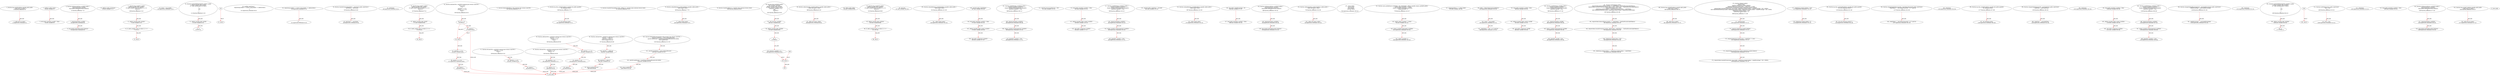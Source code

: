 digraph  {
13 [label="2_ function bug_unchk3(address payable addr) public\n      {addr.send (42 ether); }\n13-function_definition-3-4", method="bug_unchk3(address payable addr)", type_label=function_definition];
21 [label="3_ addr.send (42 ether);\n21-expression_statement-4-4", method="bug_unchk3(address payable addr)", type_label=expression_statement];
29 [label="4_ address public owner;\n29-new_variable-5-5", method="", type_label=new_variable];
34 [label="5_ bool public payedOut_unchk9 = false;\n34-new_variable-6-6", method="", type_label=new_variable];
41 [label="6_ function withdrawLeftOver_unchk9() public {\n        require(payedOut_unchk9);\n        msg.sender.send(address(this).balance);\n    }\n41-function_definition-7-10", method="withdrawLeftOver_unchk9()", type_label=function_definition];
45 [label="7_ require(payedOut_unchk9);\n45-expression_statement-8-8", method="withdrawLeftOver_unchk9()", type_label=expression_statement];
50 [label="8_ msg.sender.send(address(this).balance);\n50-expression_statement-9-9", method="withdrawLeftOver_unchk9()", type_label=expression_statement];
63 [label="10_ address public newOwner;\n63-new_variable-11-11", method="", type_label=new_variable];
68 [label="11_ function bug_unchk31() public{\naddress payable addr_unchk31;\nif (!addr_unchk31.send (10 ether) || 1==1)\n	{revert();}\n}\n68-function_definition-12-16", method="bug_unchk31()", type_label=function_definition];
72 [label="12_ address payable addr_unchk31;\n72-new_variable-13-13", method="bug_unchk31()", type_label=new_variable];
77 [label="13_ if_!addr_unchk31.send (10 ether) || 1==1\n77-if-14-15", method="bug_unchk31()", type_label=if];
1452 [label="13_ end_if", method="bug_unchk31()", type_label=end_if];
105 [label="18_ owner = msg.sender;\n105-expression_statement-19-19", method="", type_label=expression_statement];
111 [label="20_ function UncheckedExternalCall_unchk4 () public\n{  address payable addr_unchk4;\n   if (! addr_unchk4.send (42 ether))  \n      { \n      }\n	else\n      { \n      }\n}\n111-function_definition-21-29", method="UncheckedExternalCall_unchk4()", type_label=function_definition];
115 [label="21_ address payable addr_unchk4;\n115-new_variable-22-22", method="UncheckedExternalCall_unchk4()", type_label=new_variable];
120 [label="22_ if\n120-if-23-28", method="UncheckedExternalCall_unchk4()", type_label=if];
1495 [label="22_ end_if", method="UncheckedExternalCall_unchk4()", type_label=end_if];
131 [label="29_ modifier onlyOwner {\n        require(msg.sender == owner || msg.sender == address(this));\n        _;\n    }\n131-expression_statement-30-33", method="", type_label=expression_statement];
134 [label="30_ require(msg.sender == owner || msg.sender == address(this));\n134-expression_statement-31-31", method="", type_label=expression_statement];
151 [label="31_ _;\n151-expression_statement-32-32", method="", type_label=expression_statement];
153 [label="33_ function transferOwnership(address _newOwner) public onlyOwner {\n        newOwner = _newOwner;\n    }\n153-function_definition-34-36", method="transferOwnership(address _newOwner)", type_label=function_definition];
160 [label="33_ onlyOwner\n160-expression_statement-34-34", method="transferOwnership(address _newOwner)", type_label=expression_statement];
163 [label="34_ newOwner = _newOwner;\n163-expression_statement-35-35", method="transferOwnership(address _newOwner)", type_label=expression_statement];
167 [label="36_ function bug_unchk7() public{\naddress payable addr_unchk7;\nif (!addr_unchk7.send (10 ether) || 1==1)\n	{revert();}\n}\n167-function_definition-37-41", method="bug_unchk7()", type_label=function_definition];
171 [label="37_ address payable addr_unchk7;\n171-new_variable-38-38", method="bug_unchk7()", type_label=new_variable];
176 [label="38_ if_!addr_unchk7.send (10 ether) || 1==1\n176-if-39-40", method="bug_unchk7()", type_label=if];
1551 [label="38_ end_if", method="bug_unchk7()", type_label=end_if];
195 [label="43_ function mul(uint256 a, uint256 b) internal pure returns (uint256) {\n    if (a == 0) {\n      return 0;\n    }\n    uint256 c = a * b;\n    assert(c / a == b);\n    return c;\n  }\n195-function_definition-44-51", method="mul(uint256 a,uint256 b)", type_label=function_definition];
212 [label="44_ if_a == 0\n212-if-45-47", method="mul(uint256 a,uint256 b)", type_label=if];
1587 [label="44_ end_if", method="mul(uint256 a,uint256 b)", type_label=end_if];
217 [label="45_ return 0;\n217-return-46-46", method="mul(uint256 a,uint256 b)", type_label=return];
219 [label="47_ uint256 c = a * b;\n219-new_variable-48-48", method="mul(uint256 a,uint256 b)", type_label=new_variable];
227 [label="48_ assert(c / a == b);\n227-expression_statement-49-49", method="mul(uint256 a,uint256 b)", type_label=expression_statement];
236 [label="49_ return c;\n236-return-50-50", method="mul(uint256 a,uint256 b)", type_label=return];
238 [label="51_ function div(uint256 a, uint256 b) internal pure returns (uint256) {\n    uint256 c = a / b;\n    return c;\n  }\n238-function_definition-52-55", method="div(uint256 a,uint256 b)", type_label=function_definition];
255 [label="52_ uint256 c = a / b;\n255-new_variable-53-53", method="div(uint256 a,uint256 b)", type_label=new_variable];
263 [label="53_ return c;\n263-return-54-54", method="div(uint256 a,uint256 b)", type_label=return];
265 [label="55_ function sub(uint256 a, uint256 b) internal pure returns (uint256) {\n    assert(b <= a);\n    return a - b;\n  }\n265-function_definition-56-59", method="sub(uint256 a,uint256 b)", type_label=function_definition];
282 [label="56_ assert(b <= a);\n282-expression_statement-57-57", method="sub(uint256 a,uint256 b)", type_label=expression_statement];
289 [label="57_ return a - b;\n289-return-58-58", method="sub(uint256 a,uint256 b)", type_label=return];
293 [label="59_ function add(uint256 a, uint256 b) internal pure returns (uint256) {\n    uint256 c = a + b;\n    assert(c >= a);\n    return c;\n  }\n293-function_definition-60-64", method="add(uint256 a,uint256 b)", type_label=function_definition];
310 [label="60_ uint256 c = a + b;\n310-new_variable-61-61", method="add(uint256 a,uint256 b)", type_label=new_variable];
318 [label="61_ assert(c >= a);\n318-expression_statement-62-62", method="add(uint256 a,uint256 b)", type_label=expression_statement];
325 [label="62_ return c;\n325-return-63-63", method="add(uint256 a,uint256 b)", type_label=return];
327 [label="64_ function ceil(uint256 a, uint256 m) internal pure returns (uint256) {\n    uint256 c = add(a,m);\n    uint256 d = sub(c,1);\n    return mul(div(d,m),m);\n  }\n327-function_definition-65-69", method="ceil(uint256 a,uint256 m)", type_label=function_definition];
344 [label="65_ uint256 c = add(a,m);\n344-new_variable-66-66", method="ceil(uint256 a,uint256 m)", type_label=new_variable];
355 [label="66_ uint256 d = sub(c,1);\n355-new_variable-67-67", method="ceil(uint256 a,uint256 m)", type_label=new_variable];
366 [label="67_ return mul(div(d,m),m);\n366-return-68-68", method="ceil(uint256 a,uint256 m)", type_label=return];
381 [label="71_ function balanceOf(address who) external view returns (uint256);\n381-function_definition-72-72", method="balanceOf(address who)", type_label=function_definition];
393 [label="72_ function my_func_unchk23(address payable dst) public payable{\n        dst.send(msg.value);\n    }\n393-function_definition-73-75", method="my_func_unchk23(address payable dst)", type_label=function_definition];
402 [label="73_ dst.send(msg.value);\n402-expression_statement-74-74", method="my_func_unchk23(address payable dst)", type_label=expression_statement];
411 [label="75_ function transferFrom(address from, address to, uint256 value) external returns (bool);\n411-function_definition-76-76", method="transferFrom(address from,address to,uint256 value)", type_label=function_definition];
430 [label="76_ function unhandledsend_unchk14(address payable callee) public {\n    callee.send(5 ether);\n  }\n430-function_definition-77-79", method="unhandledsend_unchk14(address payable callee)", type_label=function_definition];
438 [label="77_ callee.send(5 ether);\n438-expression_statement-78-78", method="unhandledsend_unchk14(address payable callee)", type_label=expression_statement];
446 [label="79_ function transfer(address to, uint256 value) external returns (bool);\n446-function_definition-80-80", method="transfer(address to,uint256 value)", type_label=function_definition];
461 [label="80_ function bug_unchk30() public{\nuint receivers_unchk30;\naddress payable addr_unchk30;\nif (!addr_unchk30.send(42 ether))\n	{receivers_unchk30 +=1;}\nelse\n	{revert();}\n}\n461-function_definition-81-88", method="bug_unchk30()", type_label=function_definition];
465 [label="81_ uint receivers_unchk30;\n465-new_variable-82-82", method="bug_unchk30()", type_label=new_variable];
470 [label="82_ address payable addr_unchk30;\n470-new_variable-83-83", method="bug_unchk30()", type_label=new_variable];
475 [label="83_ if\n475-if-84-87", method="bug_unchk30()", type_label=if];
1850 [label="83_ end_if", method="bug_unchk30()", type_label=end_if];
485 [label="84_ receivers_unchk30 +=1;\n485-expression_statement-85-85", method="bug_unchk30()", type_label=expression_statement];
498 [label="90_ function callnotchecked_unchk25(address payable callee) public {\n    callee.call.value(1 ether);\n  }\n498-function_definition-91-93", method="callnotchecked_unchk25(address payable callee)", type_label=function_definition];
506 [label="91_ callee.call.value(1 ether);\n506-expression_statement-92-92", method="callnotchecked_unchk25(address payable callee)", type_label=expression_statement];
516 [label="93_ Token public token;\n516-new_variable-94-94", method="", type_label=new_variable];
522 [label="94_ function bug_unchk19() public{\naddress payable addr_unchk19;\nif (!addr_unchk19.send (10 ether) || 1==1)\n	{revert();}\n}\n522-function_definition-95-99", method="bug_unchk19()", type_label=function_definition];
526 [label="95_ address payable addr_unchk19;\n526-new_variable-96-96", method="bug_unchk19()", type_label=new_variable];
531 [label="96_ if_!addr_unchk19.send (10 ether) || 1==1\n531-if-97-98", method="bug_unchk19()", type_label=if];
1906 [label="96_ end_if", method="bug_unchk19()", type_label=end_if];
547 [label="99_ bool lock;\n547-new_variable-100-100", method="", type_label=new_variable];
551 [label="100_ function unhandledsend_unchk26(address payable callee) public {\n    callee.send(5 ether);\n  }\n551-function_definition-101-103", method="unhandledsend_unchk26(address payable callee)", type_label=function_definition];
559 [label="101_ callee.send(5 ether);\n559-expression_statement-102-102", method="unhandledsend_unchk26(address payable callee)", type_label=expression_statement];
567 [label="103_ uint256 public stakeTokens;\n567-new_variable-104-104", method="", type_label=new_variable];
572 [label="104_ bool public payedOut_unchk20 = false;\n572-new_variable-105-105", method="", type_label=new_variable];
579 [label="105_ address payable public winner_unchk20;\n579-new_variable-106-106", method="", type_label=new_variable];
584 [label="106_ uint public winAmount_unchk20;\n584-new_variable-107-107", method="", type_label=new_variable];
589 [label="107_ function sendToWinner_unchk20() public {\n        require(!payedOut_unchk20);\n        winner_unchk20.send(winAmount_unchk20);\n        payedOut_unchk20 = true;\n    }\n589-function_definition-108-112", method="sendToWinner_unchk20()", type_label=function_definition];
593 [label="108_ require(!payedOut_unchk20);\n593-expression_statement-109-109", method="sendToWinner_unchk20()", type_label=expression_statement];
599 [label="109_ winner_unchk20.send(winAmount_unchk20);\n599-expression_statement-110-110", method="sendToWinner_unchk20()", type_label=expression_statement];
606 [label="110_ payedOut_unchk20 = true;\n606-expression_statement-111-111", method="sendToWinner_unchk20()", type_label=expression_statement];
611 [label="112_ uint256 private basePercent = 200;\n611-new_variable-113-113", method="", type_label=new_variable];
622 [label="114_ bool public payedOut_unchk32 = false;\n622-new_variable-115-115", method="", type_label=new_variable];
629 [label="115_ address payable public winner_unchk32;\n629-new_variable-116-116", method="", type_label=new_variable];
634 [label="116_ uint public winAmount_unchk32;\n634-new_variable-117-117", method="", type_label=new_variable];
639 [label="117_ function sendToWinner_unchk32() public {\n        require(!payedOut_unchk32);\n        winner_unchk32.send(winAmount_unchk32);\n        payedOut_unchk32 = true;\n    }\n639-function_definition-118-122", method="sendToWinner_unchk32()", type_label=function_definition];
643 [label="118_ require(!payedOut_unchk32);\n643-expression_statement-119-119", method="sendToWinner_unchk32()", type_label=expression_statement];
649 [label="119_ winner_unchk32.send(winAmount_unchk32);\n649-expression_statement-120-120", method="sendToWinner_unchk32()", type_label=expression_statement];
656 [label="120_ payedOut_unchk32 = true;\n656-expression_statement-121-121", method="sendToWinner_unchk32()", type_label=expression_statement];
661 [label="122_ uint256 public stakeTime = 1814400;\n661-new_variable-123-123", method="", type_label=new_variable];
667 [label="123_ function unhandledsend_unchk38(address payable callee) public {\n    callee.send(5 ether);\n  }\n667-function_definition-124-126", method="unhandledsend_unchk38(address payable callee)", type_label=function_definition];
675 [label="124_ callee.send(5 ether);\n675-expression_statement-125-125", method="unhandledsend_unchk38(address payable callee)", type_label=expression_statement];
683 [label="126_ uint public stakePercentage = 30;\n683-new_variable-127-127", method="", type_label=new_variable];
689 [label="127_ bool public payedOut_unchk45 = false;\n689-new_variable-128-128", method="", type_label=new_variable];
696 [label="128_ function withdrawLeftOver_unchk45() public {\n        require(payedOut_unchk45);\n        msg.sender.send(address(this).balance);\n    }\n696-function_definition-129-132", method="withdrawLeftOver_unchk45()", type_label=function_definition];
700 [label="129_ require(payedOut_unchk45);\n700-expression_statement-130-130", method="withdrawLeftOver_unchk45()", type_label=expression_statement];
705 [label="130_ msg.sender.send(address(this).balance);\n705-expression_statement-131-131", method="withdrawLeftOver_unchk45()", type_label=expression_statement];
732 [label="133_ function callnotchecked_unchk13(address callee) public {\n    callee.call.value(1 ether);\n  }\n732-function_definition-134-136", method="callnotchecked_unchk13(address callee)", type_label=function_definition];
740 [label="134_ callee.call.value(1 ether);\n740-expression_statement-135-135", method="callnotchecked_unchk13(address callee)", type_label=expression_statement];
764 [label="137_ struct stake{\n        uint256 time;\n        bool redeem;\n        uint256 tokens;\n    }\n764-expression_statement-138-142", method="stake()", type_label=expression_statement];
778 [label="142_ function cash_unchk46(uint roundIndex, uint subpotIndex, address payable winner_unchk46) public{\n        uint64 subpot_unchk46 = 3 ether;\n        winner_unchk46.send(subpot_unchk46);   \n        subpot_unchk46= 0;\n}\n778-function_definition-143-147", method="cash_unchk46(uint roundIndex,uint subpotIndex,address payable winner_unchk46)", type_label=function_definition];
794 [label="143_ uint64 subpot_unchk46 = 3 ether;\n794-new_variable-144-144", method="cash_unchk46(uint roundIndex,uint subpotIndex,address payable winner_unchk46)", type_label=new_variable];
801 [label="144_ winner_unchk46.send(subpot_unchk46);\n801-expression_statement-145-145", method="cash_unchk46(uint roundIndex,uint subpotIndex,address payable winner_unchk46)", type_label=expression_statement];
808 [label="145_ subpot_unchk46= 0;\n808-expression_statement-146-146", method="cash_unchk46(uint roundIndex,uint subpotIndex,address payable winner_unchk46)", type_label=expression_statement];
812 [label="147_ mapping(address => stake) staker;\n812-new_variable-148-148", method="", type_label=new_variable];
825 [label="149_ token = Token(tokenContractAddress);\n825-expression_statement-150-150", method="", type_label=expression_statement];
832 [label="150_ owner = msg.sender;\n832-expression_statement-151-151", method="", type_label=expression_statement];
838 [label="151_ stakeTokens = 500 * 10 ** uint(10);\n838-expression_statement-152-152", method="", type_label=expression_statement];
848 [label="153_ bool public payedOut_unchk8 = false;\n848-new_variable-154-154", method="", type_label=new_variable];
855 [label="154_ address payable public winner_unchk8;\n855-new_variable-155-155", method="", type_label=new_variable];
860 [label="155_ uint public winAmount_unchk8;\n860-new_variable-156-156", method="", type_label=new_variable];
865 [label="156_ function sendToWinner_unchk8() public {\n        require(!payedOut_unchk8);\n        winner_unchk8.send(winAmount_unchk8);\n        payedOut_unchk8 = true;\n    }\n865-function_definition-157-161", method="sendToWinner_unchk8()", type_label=function_definition];
869 [label="157_ require(!payedOut_unchk8);\n869-expression_statement-158-158", method="sendToWinner_unchk8()", type_label=expression_statement];
875 [label="158_ winner_unchk8.send(winAmount_unchk8);\n875-expression_statement-159-159", method="sendToWinner_unchk8()", type_label=expression_statement];
882 [label="159_ payedOut_unchk8 = true;\n882-expression_statement-160-160", method="sendToWinner_unchk8()", type_label=expression_statement];
887 [label="161_ function startStaking() public{\n        require(token.balanceOf(msg.sender) >= stakeTokens + findOnePercent(stakeTokens));\n        require(token.transferFrom(msg.sender, address(this), stakeTokens  + findOnePercent(stakeTokens)));\n        staker[msg.sender].time = now;\n        staker[msg.sender].tokens =  staker[msg.sender].tokens + stakeTokens;\n        emit stakingstarted(msg.sender, staker[msg.sender].tokens, staker[msg.sender].time);\n    }\n887-function_definition-162-168", method="startStaking()", type_label=function_definition];
891 [label="162_ require(token.balanceOf(msg.sender) >= stakeTokens + findOnePercent(stakeTokens));\n891-expression_statement-163-163", method="startStaking()", type_label=expression_statement];
910 [label="163_ require(token.transferFrom(msg.sender, address(this), stakeTokens  + findOnePercent(stakeTokens)));\n910-expression_statement-164-164", method="startStaking()", type_label=expression_statement];
933 [label="164_ staker[msg.sender].time = now;\n933-expression_statement-165-165", method="startStaking()", type_label=expression_statement];
943 [label="165_ staker[msg.sender].tokens =  staker[msg.sender].tokens + stakeTokens;\n943-expression_statement-166-166", method="startStaking()", type_label=expression_statement];
983 [label="168_ function bug_unchk39(address payable addr) public\n      {addr.send (4 ether); }\n983-function_definition-169-170", method="bug_unchk39(address payable addr)", type_label=function_definition];
991 [label="169_ addr.send (4 ether);\n991-expression_statement-170-170", method="bug_unchk39(address payable addr)", type_label=expression_statement];
999 [label="170_ function redeem() public{\n        require(!lock);\n        require(!staker[msg.sender].redeem);\n        require(staker[msg.sender].time + stakeTime <= now);\n        require(token.transfer(msg.sender,staker[msg.sender].tokens));\n        require(token.transferFrom(owner, msg.sender ,staker[msg.sender].tokens * stakePercentage * 100 / 10000));\n        emit tokensRedeemed(msg.sender, staker[msg.sender].tokens, staker[msg.sender].tokens * stakePercentage * 100 / 10000);\n        staker[msg.sender].redeem = true;\n        staker[msg.sender].tokens = 0;\n    }\n999-function_definition-171-180", method="redeem()", type_label=function_definition];
1003 [label="171_ require(!lock);\n1003-expression_statement-172-172", method="redeem()", type_label=expression_statement];
1009 [label="172_ require(!staker[msg.sender].redeem);\n1009-expression_statement-173-173", method="redeem()", type_label=expression_statement];
1021 [label="173_ require(staker[msg.sender].time + stakeTime <= now);\n1021-expression_statement-174-174", method="redeem()", type_label=expression_statement];
1036 [label="174_ require(token.transfer(msg.sender,staker[msg.sender].tokens));\n1036-expression_statement-175-175", method="redeem()", type_label=expression_statement];
1056 [label="175_ require(token.transferFrom(owner, msg.sender ,staker[msg.sender].tokens * stakePercentage * 100 / 10000));\n1056-expression_statement-176-176", method="redeem()", type_label=expression_statement];
1112 [label="177_ staker[msg.sender].redeem = true;\n1112-expression_statement-178-178", method="redeem()", type_label=expression_statement];
1123 [label="178_ staker[msg.sender].tokens = 0;\n1123-expression_statement-179-179", method="redeem()", type_label=expression_statement];
1133 [label="180_ function my_func_uncheck36(address payable dst) public payable{\n        dst.call.value(msg.value)(\"\");\n    }\n1133-function_definition-181-183", method="my_func_uncheck36(address payable dst)", type_label=function_definition];
1142 [label="181_ dst.call.value(msg.value)(\"\");\n1142-expression_statement-182-182", method="my_func_uncheck36(address payable dst)", type_label=expression_statement];
1157 [label="183_ function changeStakeTokens(uint256 _NewTokensThreshold) public onlyOwner{\n        stakeTokens = _NewTokensThreshold * 10 ** uint(10);\n    }\n1157-function_definition-184-186", method="changeStakeTokens(uint256 _NewTokensThreshold)", type_label=function_definition];
1164 [label="183_ onlyOwner\n1164-expression_statement-184-184", method="changeStakeTokens(uint256 _NewTokensThreshold)", type_label=expression_statement];
1167 [label="184_ stakeTokens = _NewTokensThreshold * 10 ** uint(10);\n1167-expression_statement-185-185", method="changeStakeTokens(uint256 _NewTokensThreshold)", type_label=expression_statement];
1177 [label="186_ function my_func_unchk35(address payable dst) public payable{\n        dst.send(msg.value);\n    }\n1177-function_definition-187-189", method="my_func_unchk35(address payable dst)", type_label=function_definition];
1186 [label="187_ dst.send(msg.value);\n1186-expression_statement-188-188", method="my_func_unchk35(address payable dst)", type_label=expression_statement];
1195 [label="189_ function changeStakeTime(uint256 _newStakeTime) public onlyOwner{\n        stakeTime = _newStakeTime;\n    }\n1195-function_definition-190-192", method="changeStakeTime(uint256 _newStakeTime)", type_label=function_definition];
1202 [label="189_ onlyOwner\n1202-expression_statement-190-190", method="changeStakeTime(uint256 _newStakeTime)", type_label=expression_statement];
1205 [label="190_ stakeTime = _newStakeTime;\n1205-expression_statement-191-191", method="changeStakeTime(uint256 _newStakeTime)", type_label=expression_statement];
1209 [label="192_ bool public payedOut_unchk44 = false;\n1209-new_variable-193-193", method="", type_label=new_variable];
1216 [label="193_ address payable public winner_unchk44;\n1216-new_variable-194-194", method="", type_label=new_variable];
1221 [label="194_ uint public winAmount_unchk44;\n1221-new_variable-195-195", method="", type_label=new_variable];
1226 [label="195_ function sendToWinner_unchk44() public {\n        require(!payedOut_unchk44);\n        winner_unchk44.send(winAmount_unchk44);\n        payedOut_unchk44 = true;\n    }\n1226-function_definition-196-200", method="sendToWinner_unchk44()", type_label=function_definition];
1230 [label="196_ require(!payedOut_unchk44);\n1230-expression_statement-197-197", method="sendToWinner_unchk44()", type_label=expression_statement];
1236 [label="197_ winner_unchk44.send(winAmount_unchk44);\n1236-expression_statement-198-198", method="sendToWinner_unchk44()", type_label=expression_statement];
1243 [label="198_ payedOut_unchk44 = true;\n1243-expression_statement-199-199", method="sendToWinner_unchk44()", type_label=expression_statement];
1248 [label="200_ function changeStakingPercentage(uint _newStakePercentage) public onlyOwner{\n        stakePercentage = _newStakePercentage;\n    }\n1248-function_definition-201-203", method="changeStakingPercentage(uint _newStakePercentage)", type_label=function_definition];
1255 [label="200_ onlyOwner\n1255-expression_statement-201-201", method="changeStakingPercentage(uint _newStakePercentage)", type_label=expression_statement];
1258 [label="201_ stakePercentage = _newStakePercentage;\n1258-expression_statement-202-202", method="changeStakingPercentage(uint _newStakePercentage)", type_label=expression_statement];
1262 [label="203_ function UncheckedExternalCall_unchk40 () public\n{  address payable addr_unchk40;\n   if (! addr_unchk40.send (2 ether))  \n      { \n      }\n	else\n      { \n      }\n}\n1262-function_definition-204-212", method="UncheckedExternalCall_unchk40()", type_label=function_definition];
1266 [label="204_ address payable addr_unchk40;\n1266-new_variable-205-205", method="UncheckedExternalCall_unchk40()", type_label=new_variable];
1271 [label="205_ if\n1271-if-206-211", method="UncheckedExternalCall_unchk40()", type_label=if];
2646 [label="205_ end_if", method="UncheckedExternalCall_unchk40()", type_label=end_if];
1282 [label="212_ function lockWithdrawals() public onlyOwner{\n        lock = true;\n    }\n1282-function_definition-213-215", method="lockWithdrawals()", type_label=function_definition];
1285 [label="212_ onlyOwner\n1285-expression_statement-213-213", method="lockWithdrawals()", type_label=expression_statement];
1288 [label="213_ lock = true;\n1288-expression_statement-214-214", method="lockWithdrawals()", type_label=expression_statement];
1293 [label="215_ bool public payedOut_unchk33 = false;\n1293-new_variable-216-216", method="", type_label=new_variable];
1300 [label="216_ function withdrawLeftOver_unchk33() public {\n        require(payedOut_unchk33);\n        msg.sender.send(address(this).balance);\n    }\n1300-function_definition-217-220", method="withdrawLeftOver_unchk33()", type_label=function_definition];
1304 [label="217_ require(payedOut_unchk33);\n1304-expression_statement-218-218", method="withdrawLeftOver_unchk33()", type_label=expression_statement];
1309 [label="218_ msg.sender.send(address(this).balance);\n1309-expression_statement-219-219", method="withdrawLeftOver_unchk33()", type_label=expression_statement];
1322 [label="220_ function findOnePercent(uint256 value) private view returns (uint256)  {\n        uint256 roundValue = value.ceil(basePercent);\n        uint256 onePercent = roundValue.mul(basePercent).div(10000);\n        return onePercent;\n    }\n1322-function_definition-221-225", method="findOnePercent(uint256 value)", type_label=function_definition];
1335 [label="221_ uint256 roundValue = value.ceil(basePercent);\n1335-new_variable-222-222", method="findOnePercent(uint256 value)", type_label=new_variable];
1346 [label="222_ uint256 onePercent = roundValue.mul(basePercent).div(10000);\n1346-new_variable-223-223", method="findOnePercent(uint256 value)", type_label=new_variable];
1362 [label="223_ return onePercent;\n1362-return-224-224", method="findOnePercent(uint256 value)", type_label=return];
1364 [label="225_ function bug_unchk27(address payable addr) public\n      {addr.send (42 ether); }\n1364-function_definition-226-227", method="bug_unchk27(address payable addr)", type_label=function_definition];
1372 [label="226_ addr.send (42 ether);\n1372-expression_statement-227-227", method="bug_unchk27(address payable addr)", type_label=expression_statement];
1 [label="0_ start_node", method="", type_label=start];
2 [label="0_ exit_node", method="", type_label=exit];
130;
492;
490;
1281;
13 -> 21  [color=red, controlflow_type=next_line, edge_type=CFG_edge, key=0, label=next_line];
29 -> 34  [color=red, controlflow_type=next_line, edge_type=CFG_edge, key=0, label=next_line];
41 -> 45  [color=red, controlflow_type=next_line, edge_type=CFG_edge, key=0, label=next_line];
45 -> 50  [color=red, controlflow_type=next_line, edge_type=CFG_edge, key=0, label=next_line];
68 -> 72  [color=red, controlflow_type=next_line, edge_type=CFG_edge, key=0, label=next_line];
72 -> 77  [color=red, controlflow_type=next_line, edge_type=CFG_edge, key=0, label=next_line];
77 -> 1452  [color=red, controlflow_type=neg_next, edge_type=CFG_edge, key=0, label=neg_next];
111 -> 115  [color=red, controlflow_type=next_line, edge_type=CFG_edge, key=0, label=next_line];
115 -> 120  [color=red, controlflow_type=next_line, edge_type=CFG_edge, key=0, label=next_line];
134 -> 151  [color=red, controlflow_type=next_line, edge_type=CFG_edge, key=0, label=next_line];
153 -> 163  [color=red, controlflow_type=next_line, edge_type=CFG_edge, key=0, label=next_line];
167 -> 171  [color=red, controlflow_type=next_line, edge_type=CFG_edge, key=0, label=next_line];
171 -> 176  [color=red, controlflow_type=next_line, edge_type=CFG_edge, key=0, label=next_line];
176 -> 1551  [color=red, controlflow_type=neg_next, edge_type=CFG_edge, key=0, label=neg_next];
195 -> 212  [color=red, controlflow_type=next_line, edge_type=CFG_edge, key=0, label=next_line];
212 -> 217  [color=red, controlflow_type=pos_next, edge_type=CFG_edge, key=0, label=pos_next];
212 -> 1587  [color=red, controlflow_type=neg_next, edge_type=CFG_edge, key=0, label=neg_next];
1587 -> 219  [color=red, controlflow_type=next_line, edge_type=CFG_edge, key=0, label=next_line];
217 -> 1587  [color=red, controlflow_type=end_if, edge_type=CFG_edge, key=0, label=end_if];
217 -> 2  [color=red, controlflow_type=return_exit, edge_type=CFG_edge, key=0, label=return_exit];
219 -> 227  [color=red, controlflow_type=next_line, edge_type=CFG_edge, key=0, label=next_line];
227 -> 236  [color=red, controlflow_type=next_line, edge_type=CFG_edge, key=0, label=next_line];
236 -> 2  [color=red, controlflow_type=return_exit, edge_type=CFG_edge, key=0, label=return_exit];
238 -> 255  [color=red, controlflow_type=next_line, edge_type=CFG_edge, key=0, label=next_line];
255 -> 263  [color=red, controlflow_type=next_line, edge_type=CFG_edge, key=0, label=next_line];
263 -> 2  [color=red, controlflow_type=return_exit, edge_type=CFG_edge, key=0, label=return_exit];
265 -> 282  [color=red, controlflow_type=next_line, edge_type=CFG_edge, key=0, label=next_line];
282 -> 289  [color=red, controlflow_type=next_line, edge_type=CFG_edge, key=0, label=next_line];
289 -> 2  [color=red, controlflow_type=return_exit, edge_type=CFG_edge, key=0, label=return_exit];
293 -> 310  [color=red, controlflow_type=next_line, edge_type=CFG_edge, key=0, label=next_line];
310 -> 318  [color=red, controlflow_type=next_line, edge_type=CFG_edge, key=0, label=next_line];
318 -> 325  [color=red, controlflow_type=next_line, edge_type=CFG_edge, key=0, label=next_line];
325 -> 2  [color=red, controlflow_type=return_exit, edge_type=CFG_edge, key=0, label=return_exit];
327 -> 344  [color=red, controlflow_type=next_line, edge_type=CFG_edge, key=0, label=next_line];
344 -> 355  [color=red, controlflow_type=next_line, edge_type=CFG_edge, key=0, label=next_line];
355 -> 366  [color=red, controlflow_type=next_line, edge_type=CFG_edge, key=0, label=next_line];
366 -> 2  [color=red, controlflow_type=return_exit, edge_type=CFG_edge, key=0, label=return_exit];
393 -> 402  [color=red, controlflow_type=next_line, edge_type=CFG_edge, key=0, label=next_line];
430 -> 438  [color=red, controlflow_type=next_line, edge_type=CFG_edge, key=0, label=next_line];
461 -> 465  [color=red, controlflow_type=next_line, edge_type=CFG_edge, key=0, label=next_line];
465 -> 470  [color=red, controlflow_type=next_line, edge_type=CFG_edge, key=0, label=next_line];
470 -> 475  [color=red, controlflow_type=next_line, edge_type=CFG_edge, key=0, label=next_line];
475 -> 485  [color=red, controlflow_type=pos_next, edge_type=CFG_edge, key=0, label=pos_next];
1850 -> 492  [color=red, controlflow_type=next_line, edge_type=CFG_edge, key=0, label=next_line];
485 -> 1850  [color=red, controlflow_type=end_if, edge_type=CFG_edge, key=0, label=end_if];
498 -> 506  [color=red, controlflow_type=next_line, edge_type=CFG_edge, key=0, label=next_line];
522 -> 526  [color=red, controlflow_type=next_line, edge_type=CFG_edge, key=0, label=next_line];
526 -> 531  [color=red, controlflow_type=next_line, edge_type=CFG_edge, key=0, label=next_line];
531 -> 1906  [color=red, controlflow_type=neg_next, edge_type=CFG_edge, key=0, label=neg_next];
551 -> 559  [color=red, controlflow_type=next_line, edge_type=CFG_edge, key=0, label=next_line];
567 -> 572  [color=red, controlflow_type=next_line, edge_type=CFG_edge, key=0, label=next_line];
572 -> 579  [color=red, controlflow_type=next_line, edge_type=CFG_edge, key=0, label=next_line];
579 -> 584  [color=red, controlflow_type=next_line, edge_type=CFG_edge, key=0, label=next_line];
589 -> 593  [color=red, controlflow_type=next_line, edge_type=CFG_edge, key=0, label=next_line];
593 -> 599  [color=red, controlflow_type=next_line, edge_type=CFG_edge, key=0, label=next_line];
599 -> 606  [color=red, controlflow_type=next_line, edge_type=CFG_edge, key=0, label=next_line];
622 -> 629  [color=red, controlflow_type=next_line, edge_type=CFG_edge, key=0, label=next_line];
629 -> 634  [color=red, controlflow_type=next_line, edge_type=CFG_edge, key=0, label=next_line];
639 -> 643  [color=red, controlflow_type=next_line, edge_type=CFG_edge, key=0, label=next_line];
643 -> 649  [color=red, controlflow_type=next_line, edge_type=CFG_edge, key=0, label=next_line];
649 -> 656  [color=red, controlflow_type=next_line, edge_type=CFG_edge, key=0, label=next_line];
667 -> 675  [color=red, controlflow_type=next_line, edge_type=CFG_edge, key=0, label=next_line];
683 -> 689  [color=red, controlflow_type=next_line, edge_type=CFG_edge, key=0, label=next_line];
696 -> 700  [color=red, controlflow_type=next_line, edge_type=CFG_edge, key=0, label=next_line];
700 -> 705  [color=red, controlflow_type=next_line, edge_type=CFG_edge, key=0, label=next_line];
732 -> 740  [color=red, controlflow_type=next_line, edge_type=CFG_edge, key=0, label=next_line];
778 -> 794  [color=red, controlflow_type=next_line, edge_type=CFG_edge, key=0, label=next_line];
794 -> 801  [color=red, controlflow_type=next_line, edge_type=CFG_edge, key=0, label=next_line];
801 -> 808  [color=red, controlflow_type=next_line, edge_type=CFG_edge, key=0, label=next_line];
825 -> 832  [color=red, controlflow_type=next_line, edge_type=CFG_edge, key=0, label=next_line];
832 -> 838  [color=red, controlflow_type=next_line, edge_type=CFG_edge, key=0, label=next_line];
848 -> 855  [color=red, controlflow_type=next_line, edge_type=CFG_edge, key=0, label=next_line];
855 -> 860  [color=red, controlflow_type=next_line, edge_type=CFG_edge, key=0, label=next_line];
865 -> 869  [color=red, controlflow_type=next_line, edge_type=CFG_edge, key=0, label=next_line];
869 -> 875  [color=red, controlflow_type=next_line, edge_type=CFG_edge, key=0, label=next_line];
875 -> 882  [color=red, controlflow_type=next_line, edge_type=CFG_edge, key=0, label=next_line];
887 -> 891  [color=red, controlflow_type=next_line, edge_type=CFG_edge, key=0, label=next_line];
891 -> 910  [color=red, controlflow_type=next_line, edge_type=CFG_edge, key=0, label=next_line];
910 -> 933  [color=red, controlflow_type=next_line, edge_type=CFG_edge, key=0, label=next_line];
933 -> 943  [color=red, controlflow_type=next_line, edge_type=CFG_edge, key=0, label=next_line];
983 -> 991  [color=red, controlflow_type=next_line, edge_type=CFG_edge, key=0, label=next_line];
999 -> 1003  [color=red, controlflow_type=next_line, edge_type=CFG_edge, key=0, label=next_line];
1003 -> 1009  [color=red, controlflow_type=next_line, edge_type=CFG_edge, key=0, label=next_line];
1009 -> 1021  [color=red, controlflow_type=next_line, edge_type=CFG_edge, key=0, label=next_line];
1021 -> 1036  [color=red, controlflow_type=next_line, edge_type=CFG_edge, key=0, label=next_line];
1036 -> 1056  [color=red, controlflow_type=next_line, edge_type=CFG_edge, key=0, label=next_line];
1112 -> 1123  [color=red, controlflow_type=next_line, edge_type=CFG_edge, key=0, label=next_line];
1133 -> 1142  [color=red, controlflow_type=next_line, edge_type=CFG_edge, key=0, label=next_line];
1157 -> 1167  [color=red, controlflow_type=next_line, edge_type=CFG_edge, key=0, label=next_line];
1177 -> 1186  [color=red, controlflow_type=next_line, edge_type=CFG_edge, key=0, label=next_line];
1195 -> 1205  [color=red, controlflow_type=next_line, edge_type=CFG_edge, key=0, label=next_line];
1209 -> 1216  [color=red, controlflow_type=next_line, edge_type=CFG_edge, key=0, label=next_line];
1216 -> 1221  [color=red, controlflow_type=next_line, edge_type=CFG_edge, key=0, label=next_line];
1226 -> 1230  [color=red, controlflow_type=next_line, edge_type=CFG_edge, key=0, label=next_line];
1230 -> 1236  [color=red, controlflow_type=next_line, edge_type=CFG_edge, key=0, label=next_line];
1236 -> 1243  [color=red, controlflow_type=next_line, edge_type=CFG_edge, key=0, label=next_line];
1248 -> 1258  [color=red, controlflow_type=next_line, edge_type=CFG_edge, key=0, label=next_line];
1262 -> 1266  [color=red, controlflow_type=next_line, edge_type=CFG_edge, key=0, label=next_line];
1266 -> 1271  [color=red, controlflow_type=next_line, edge_type=CFG_edge, key=0, label=next_line];
1282 -> 1288  [color=red, controlflow_type=next_line, edge_type=CFG_edge, key=0, label=next_line];
1300 -> 1304  [color=red, controlflow_type=next_line, edge_type=CFG_edge, key=0, label=next_line];
1304 -> 1309  [color=red, controlflow_type=next_line, edge_type=CFG_edge, key=0, label=next_line];
1322 -> 1335  [color=red, controlflow_type=next_line, edge_type=CFG_edge, key=0, label=next_line];
1335 -> 1346  [color=red, controlflow_type=next_line, edge_type=CFG_edge, key=0, label=next_line];
1346 -> 1362  [color=red, controlflow_type=next_line, edge_type=CFG_edge, key=0, label=next_line];
1362 -> 2  [color=red, controlflow_type=return_exit, edge_type=CFG_edge, key=0, label=return_exit];
1364 -> 1372  [color=red, controlflow_type=next_line, edge_type=CFG_edge, key=0, label=next_line];
130 -> 1495  [color=red, controlflow_type=end_if, edge_type=CFG_edge, key=0, label=end_if];
490 -> 1850  [color=red, controlflow_type=end_if, edge_type=CFG_edge, key=0, label=end_if];
1281 -> 2646  [color=red, controlflow_type=end_if, edge_type=CFG_edge, key=0, label=end_if];
}
